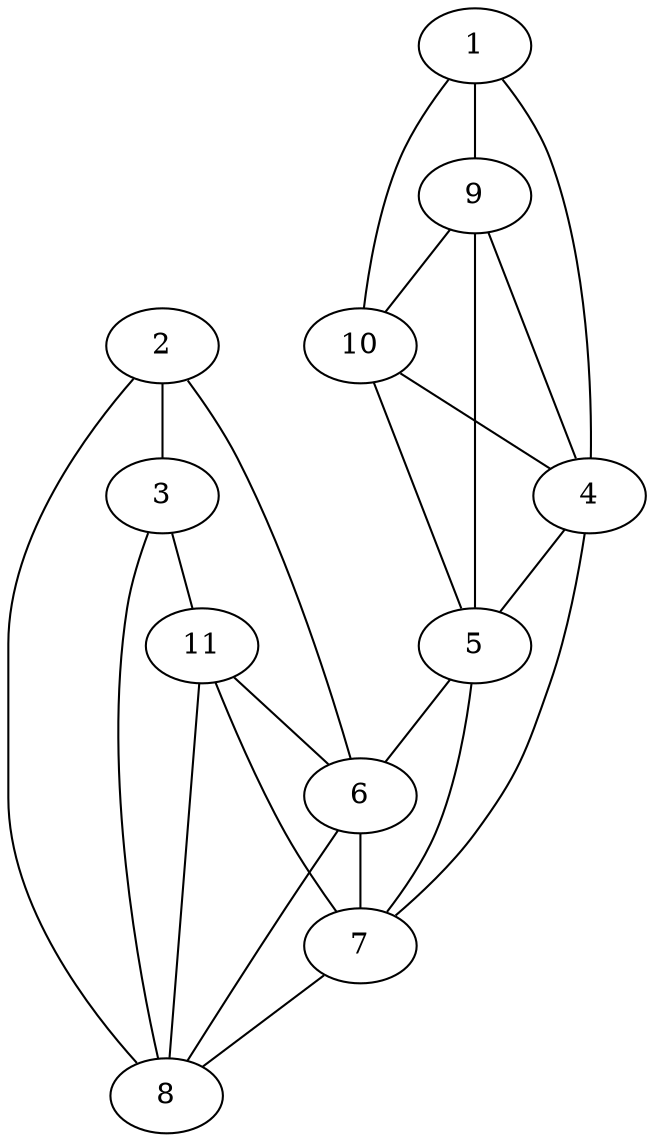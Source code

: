 graph pdb1dyw {
	1	 [aaLength=14,
		sequence=VPKTAGNFRALCTG,
		type=0];
	10	 [aaLength=8,
		sequence=KVFFDITI,
		type=1];
	1 -- 10	 [distance0="67.02512",
		frequency=1,
		type0=2];
	4	 [aaLength=3,
		sequence=RII,
		type=1];
	1 -- 4	 [distance0="70.74862",
		frequency=1,
		type0=3];
	9	 [aaLength=10,
		sequence=KASGRIVMEL,
		type=1];
	1 -- 9	 [distance0="64.12774",
		frequency=1,
		type0=1];
	2	 [aaLength=5,
		sequence=TEWLD,
		type=0];
	3	 [aaLength=10,
		sequence=GLDVVKAVES,
		type=0];
	2 -- 3	 [distance0="23.58347",
		frequency=1,
		type0=1];
	6	 [aaLength=4,
		sequence=FFLC,
		type=1];
	2 -- 6	 [distance0="56.51755",
		frequency=1,
		type0=2];
	8	 [aaLength=7,
		sequence=VFGRVVE,
		type=1];
	2 -- 8	 [distance0="56.79994",
		distance1="4.0",
		frequency=2,
		type0=3,
		type1=4];
	3 -- 8	 [distance0="60.33012",
		frequency=1,
		type0=2];
	11	 [aaLength=10,
		sequence=CMIADCGQLK,
		type=1];
	3 -- 11	 [distance0="63.49585",
		distance1="11.0",
		frequency=2,
		type0=3,
		type1=4];
	5	 [aaLength=4,
		sequence=MIQG,
		type=1];
	4 -- 5	 [distance0="6.0",
		distance1="3.0",
		frequency=2,
		type0=1,
		type1=4];
	7	 [aaLength=4,
		sequence=VLSM,
		type=1];
	4 -- 7	 [distance0="42.0",
		frequency=1,
		type0=2];
	5 -- 6	 [distance0="51.0",
		frequency=1,
		type0=3];
	5 -- 7	 [distance0="36.0",
		distance1="32.0",
		frequency=2,
		type0=2,
		type1=4];
	6 -- 7	 [distance0="15.0",
		frequency=1,
		type0=1];
	7 -- 8	 [distance0="31.0",
		frequency=1,
		type0=2];
	8 -- 6	 [distance0="16.0",
		frequency=1,
		type0=1];
	9 -- 5	 [distance0="53.0",
		frequency=1,
		type0=3];
	9 -- 10	 [distance0="10.0",
		frequency=1,
		type0=1];
	9 -- 4	 [distance0="47.0",
		distance1="37.0",
		frequency=2,
		type0=2,
		type1=4];
	10 -- 5	 [distance0="63.0",
		frequency=1,
		type0=3];
	10 -- 4	 [distance0="57.0",
		frequency=1,
		type0=2];
	11 -- 6	 [distance0="44.0",
		frequency=1,
		type0=2];
	11 -- 7	 [distance0="59.0",
		frequency=1,
		type0=3];
	11 -- 8	 [distance0="28.0",
		frequency=1,
		type0=1];
}
